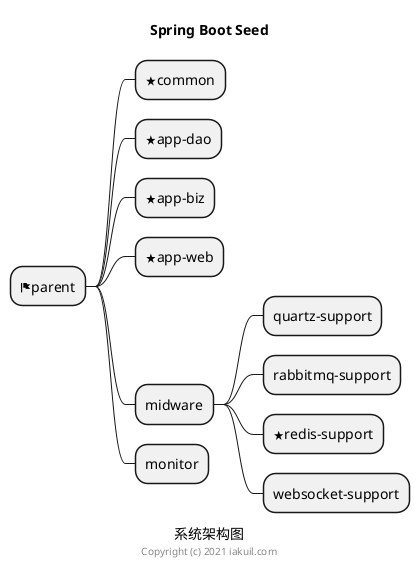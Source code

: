 @startmindmap
caption 系统架构图
title Spring Boot Seed

* <&flag>parent
** <&star>common
** <&star>app-dao
** <&star>app-biz
** <&star>app-web
** midware
*** quartz-support
*** rabbitmq-support
*** <&star>redis-support
*** websocket-support
** monitor

center footer Copyright (c) 2021 iakuil.com
@endmindmap
